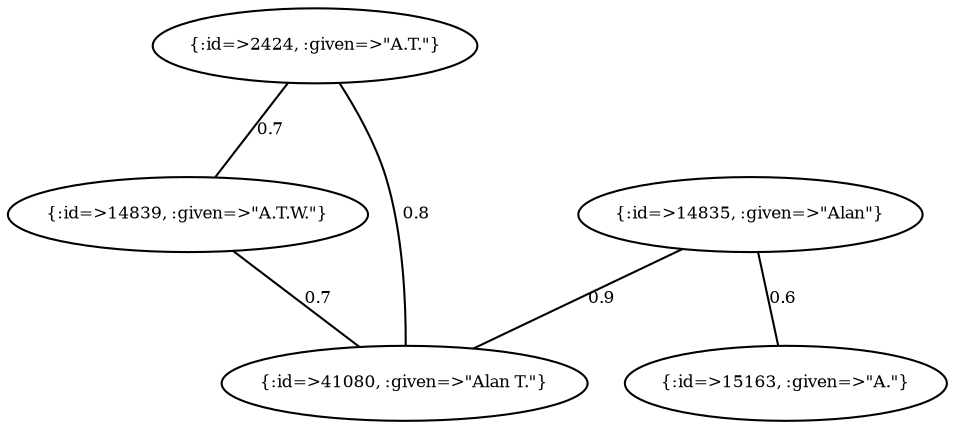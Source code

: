 graph Collector__WeightedGraph {
    "{:id=>2424, :given=>\"A.T.\"}" [
        fontsize = 8,
        label = "{:id=>2424, :given=>\"A.T.\"}"
    ]

    "{:id=>14835, :given=>\"Alan\"}" [
        fontsize = 8,
        label = "{:id=>14835, :given=>\"Alan\"}"
    ]

    "{:id=>14839, :given=>\"A.T.W.\"}" [
        fontsize = 8,
        label = "{:id=>14839, :given=>\"A.T.W.\"}"
    ]

    "{:id=>15163, :given=>\"A.\"}" [
        fontsize = 8,
        label = "{:id=>15163, :given=>\"A.\"}"
    ]

    "{:id=>41080, :given=>\"Alan T.\"}" [
        fontsize = 8,
        label = "{:id=>41080, :given=>\"Alan T.\"}"
    ]

    "{:id=>2424, :given=>\"A.T.\"}" -- "{:id=>14839, :given=>\"A.T.W.\"}" [
        fontsize = 8,
        label = 0.7
    ]

    "{:id=>2424, :given=>\"A.T.\"}" -- "{:id=>41080, :given=>\"Alan T.\"}" [
        fontsize = 8,
        label = 0.8
    ]

    "{:id=>14835, :given=>\"Alan\"}" -- "{:id=>15163, :given=>\"A.\"}" [
        fontsize = 8,
        label = 0.6
    ]

    "{:id=>14835, :given=>\"Alan\"}" -- "{:id=>41080, :given=>\"Alan T.\"}" [
        fontsize = 8,
        label = 0.9
    ]

    "{:id=>14839, :given=>\"A.T.W.\"}" -- "{:id=>41080, :given=>\"Alan T.\"}" [
        fontsize = 8,
        label = 0.7
    ]
}
